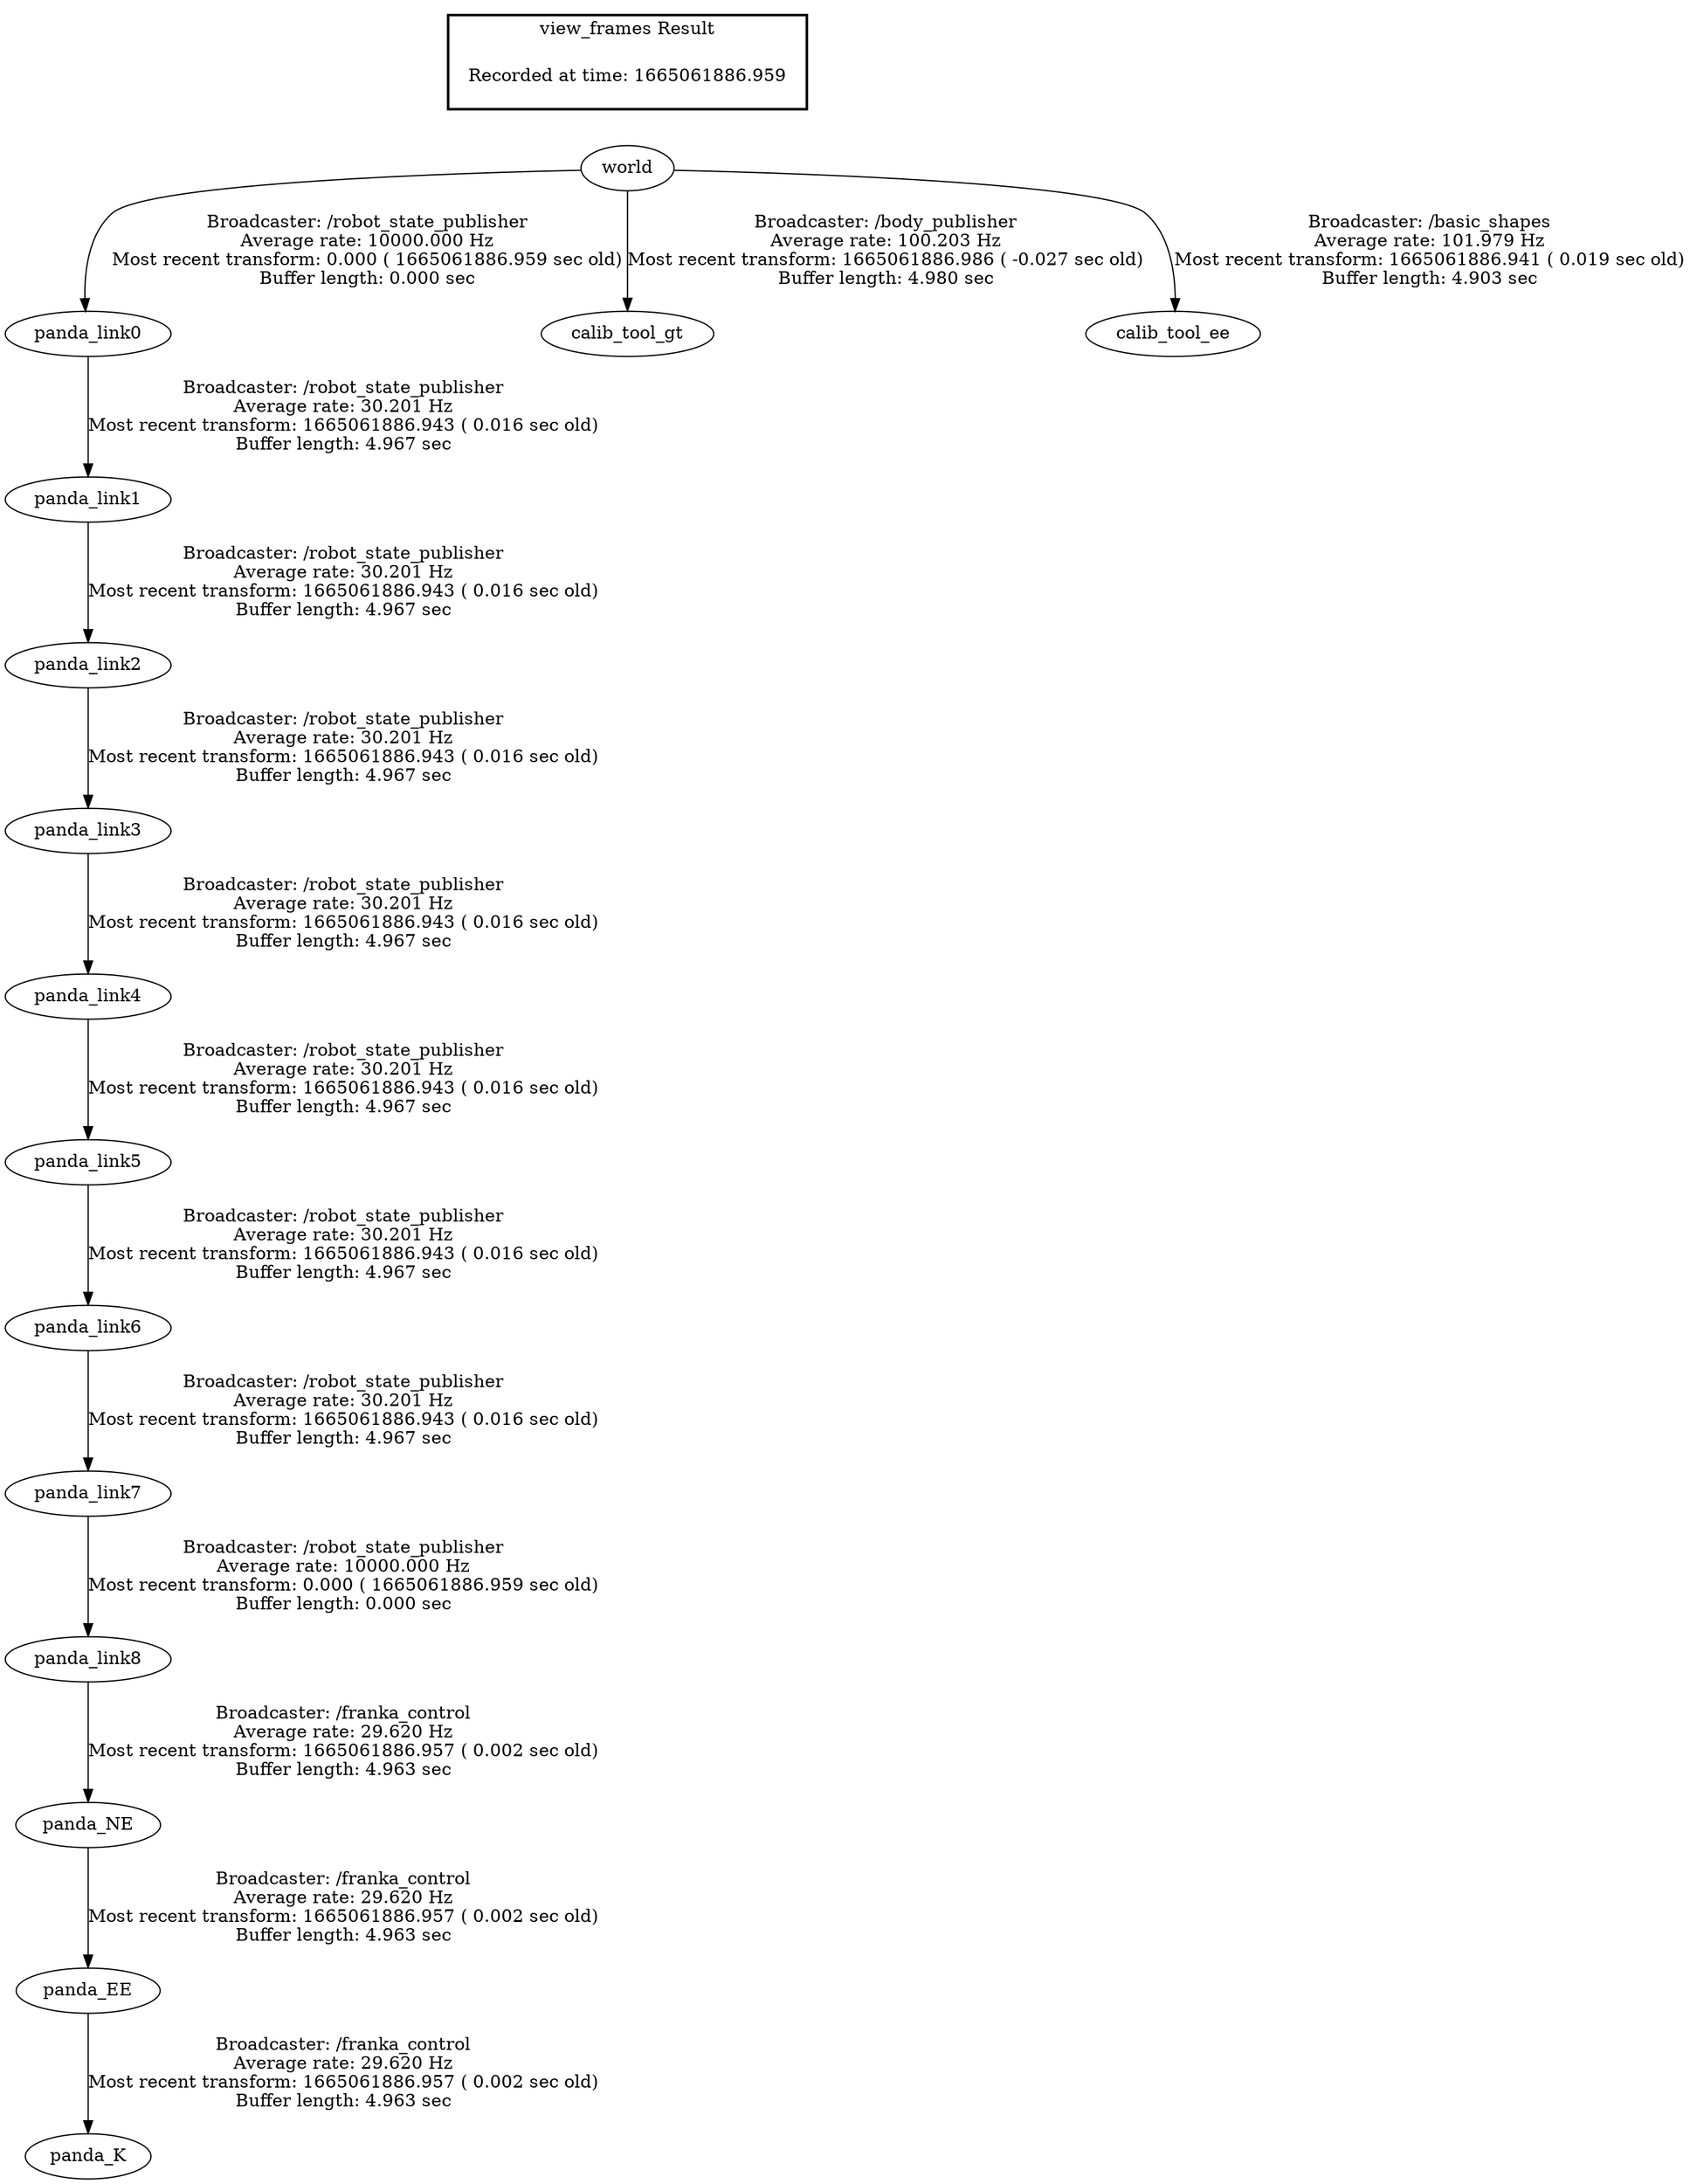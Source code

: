 digraph G {
"panda_link7" -> "panda_link8"[label="Broadcaster: /robot_state_publisher\nAverage rate: 10000.000 Hz\nMost recent transform: 0.000 ( 1665061886.959 sec old)\nBuffer length: 0.000 sec\n"];
"panda_link6" -> "panda_link7"[label="Broadcaster: /robot_state_publisher\nAverage rate: 30.201 Hz\nMost recent transform: 1665061886.943 ( 0.016 sec old)\nBuffer length: 4.967 sec\n"];
"world" -> "panda_link0"[label="Broadcaster: /robot_state_publisher\nAverage rate: 10000.000 Hz\nMost recent transform: 0.000 ( 1665061886.959 sec old)\nBuffer length: 0.000 sec\n"];
"world" -> "calib_tool_gt"[label="Broadcaster: /body_publisher\nAverage rate: 100.203 Hz\nMost recent transform: 1665061886.986 ( -0.027 sec old)\nBuffer length: 4.980 sec\n"];
"panda_link0" -> "panda_link1"[label="Broadcaster: /robot_state_publisher\nAverage rate: 30.201 Hz\nMost recent transform: 1665061886.943 ( 0.016 sec old)\nBuffer length: 4.967 sec\n"];
"panda_link1" -> "panda_link2"[label="Broadcaster: /robot_state_publisher\nAverage rate: 30.201 Hz\nMost recent transform: 1665061886.943 ( 0.016 sec old)\nBuffer length: 4.967 sec\n"];
"panda_link2" -> "panda_link3"[label="Broadcaster: /robot_state_publisher\nAverage rate: 30.201 Hz\nMost recent transform: 1665061886.943 ( 0.016 sec old)\nBuffer length: 4.967 sec\n"];
"panda_link3" -> "panda_link4"[label="Broadcaster: /robot_state_publisher\nAverage rate: 30.201 Hz\nMost recent transform: 1665061886.943 ( 0.016 sec old)\nBuffer length: 4.967 sec\n"];
"panda_link4" -> "panda_link5"[label="Broadcaster: /robot_state_publisher\nAverage rate: 30.201 Hz\nMost recent transform: 1665061886.943 ( 0.016 sec old)\nBuffer length: 4.967 sec\n"];
"panda_link5" -> "panda_link6"[label="Broadcaster: /robot_state_publisher\nAverage rate: 30.201 Hz\nMost recent transform: 1665061886.943 ( 0.016 sec old)\nBuffer length: 4.967 sec\n"];
"panda_link8" -> "panda_NE"[label="Broadcaster: /franka_control\nAverage rate: 29.620 Hz\nMost recent transform: 1665061886.957 ( 0.002 sec old)\nBuffer length: 4.963 sec\n"];
"panda_NE" -> "panda_EE"[label="Broadcaster: /franka_control\nAverage rate: 29.620 Hz\nMost recent transform: 1665061886.957 ( 0.002 sec old)\nBuffer length: 4.963 sec\n"];
"panda_EE" -> "panda_K"[label="Broadcaster: /franka_control\nAverage rate: 29.620 Hz\nMost recent transform: 1665061886.957 ( 0.002 sec old)\nBuffer length: 4.963 sec\n"];
"world" -> "calib_tool_ee"[label="Broadcaster: /basic_shapes\nAverage rate: 101.979 Hz\nMost recent transform: 1665061886.941 ( 0.019 sec old)\nBuffer length: 4.903 sec\n"];
edge [style=invis];
 subgraph cluster_legend { style=bold; color=black; label ="view_frames Result";
"Recorded at time: 1665061886.959"[ shape=plaintext ] ;
 }->"world";
}